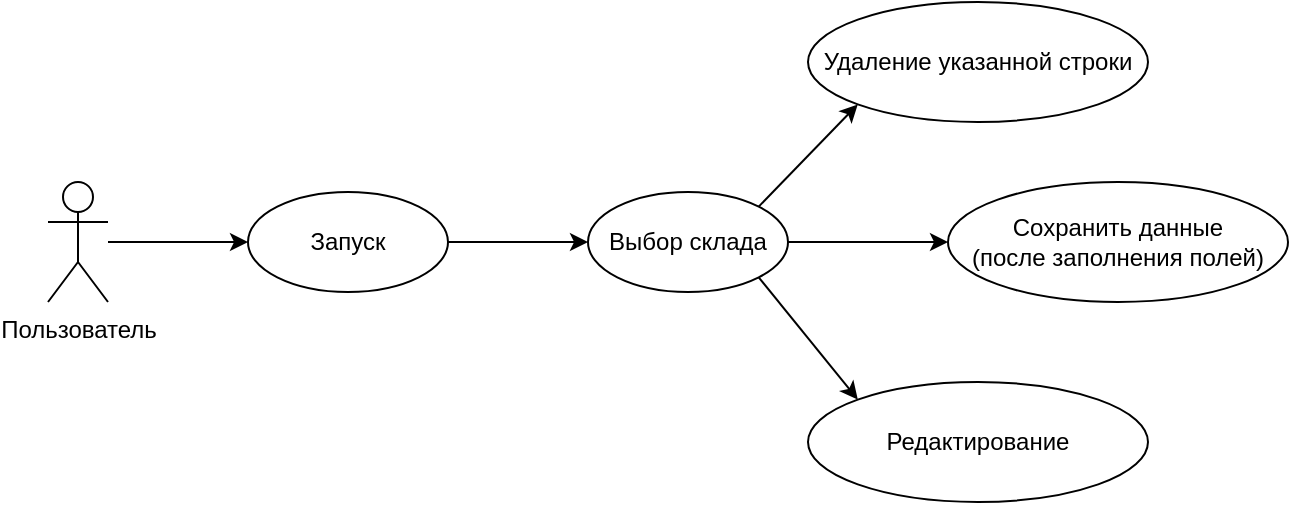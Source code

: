 <mxfile version="22.1.11" type="github">
  <diagram name="Страница — 1" id="95dfs9ff0Wd2YRVwgPRh">
    <mxGraphModel dx="2005" dy="639" grid="1" gridSize="10" guides="1" tooltips="1" connect="1" arrows="1" fold="1" page="0" pageScale="1" pageWidth="827" pageHeight="1169" math="0" shadow="0">
      <root>
        <mxCell id="0" />
        <mxCell id="1" parent="0" />
        <mxCell id="uwdhekw9rvC6qfYLKvx_-8" style="edgeStyle=orthogonalEdgeStyle;rounded=0;orthogonalLoop=1;jettySize=auto;html=1;entryX=0;entryY=0.5;entryDx=0;entryDy=0;" edge="1" parent="1" source="uwdhekw9rvC6qfYLKvx_-1" target="uwdhekw9rvC6qfYLKvx_-3">
          <mxGeometry relative="1" as="geometry" />
        </mxCell>
        <mxCell id="uwdhekw9rvC6qfYLKvx_-1" value="Пользователь" style="shape=umlActor;verticalLabelPosition=bottom;verticalAlign=top;html=1;outlineConnect=0;" vertex="1" parent="1">
          <mxGeometry x="-460" y="190" width="30" height="60" as="geometry" />
        </mxCell>
        <mxCell id="uwdhekw9rvC6qfYLKvx_-9" style="edgeStyle=orthogonalEdgeStyle;rounded=0;orthogonalLoop=1;jettySize=auto;html=1;exitX=1;exitY=0.5;exitDx=0;exitDy=0;entryX=0;entryY=0.5;entryDx=0;entryDy=0;" edge="1" parent="1" source="uwdhekw9rvC6qfYLKvx_-3" target="uwdhekw9rvC6qfYLKvx_-4">
          <mxGeometry relative="1" as="geometry" />
        </mxCell>
        <mxCell id="uwdhekw9rvC6qfYLKvx_-3" value="Запуск" style="ellipse;whiteSpace=wrap;html=1;" vertex="1" parent="1">
          <mxGeometry x="-360" y="195" width="100" height="50" as="geometry" />
        </mxCell>
        <mxCell id="uwdhekw9rvC6qfYLKvx_-10" style="edgeStyle=orthogonalEdgeStyle;rounded=0;orthogonalLoop=1;jettySize=auto;html=1;exitX=1;exitY=0.5;exitDx=0;exitDy=0;entryX=0;entryY=0.5;entryDx=0;entryDy=0;" edge="1" parent="1" source="uwdhekw9rvC6qfYLKvx_-4" target="uwdhekw9rvC6qfYLKvx_-5">
          <mxGeometry relative="1" as="geometry" />
        </mxCell>
        <mxCell id="uwdhekw9rvC6qfYLKvx_-4" value="Выбор склада" style="ellipse;whiteSpace=wrap;html=1;" vertex="1" parent="1">
          <mxGeometry x="-190" y="195" width="100" height="50" as="geometry" />
        </mxCell>
        <mxCell id="uwdhekw9rvC6qfYLKvx_-5" value="Сохранить данные&lt;br&gt;(после заполнения полей)" style="ellipse;whiteSpace=wrap;html=1;" vertex="1" parent="1">
          <mxGeometry x="-10" y="190" width="170" height="60" as="geometry" />
        </mxCell>
        <mxCell id="uwdhekw9rvC6qfYLKvx_-11" value="Удаление указанной строки" style="ellipse;whiteSpace=wrap;html=1;" vertex="1" parent="1">
          <mxGeometry x="-80" y="100" width="170" height="60" as="geometry" />
        </mxCell>
        <mxCell id="uwdhekw9rvC6qfYLKvx_-14" value="Редактирование" style="ellipse;whiteSpace=wrap;html=1;" vertex="1" parent="1">
          <mxGeometry x="-80" y="290" width="170" height="60" as="geometry" />
        </mxCell>
        <mxCell id="uwdhekw9rvC6qfYLKvx_-18" value="" style="endArrow=classic;html=1;rounded=0;exitX=1;exitY=1;exitDx=0;exitDy=0;entryX=0;entryY=0;entryDx=0;entryDy=0;" edge="1" parent="1" source="uwdhekw9rvC6qfYLKvx_-4" target="uwdhekw9rvC6qfYLKvx_-14">
          <mxGeometry width="50" height="50" relative="1" as="geometry">
            <mxPoint x="-30" y="270" as="sourcePoint" />
            <mxPoint x="20" y="220" as="targetPoint" />
          </mxGeometry>
        </mxCell>
        <mxCell id="uwdhekw9rvC6qfYLKvx_-20" value="" style="endArrow=classic;html=1;rounded=0;exitX=1;exitY=0;exitDx=0;exitDy=0;entryX=0;entryY=1;entryDx=0;entryDy=0;" edge="1" parent="1" source="uwdhekw9rvC6qfYLKvx_-4" target="uwdhekw9rvC6qfYLKvx_-11">
          <mxGeometry width="50" height="50" relative="1" as="geometry">
            <mxPoint x="-165" y="120" as="sourcePoint" />
            <mxPoint x="-115" y="181" as="targetPoint" />
          </mxGeometry>
        </mxCell>
      </root>
    </mxGraphModel>
  </diagram>
</mxfile>
